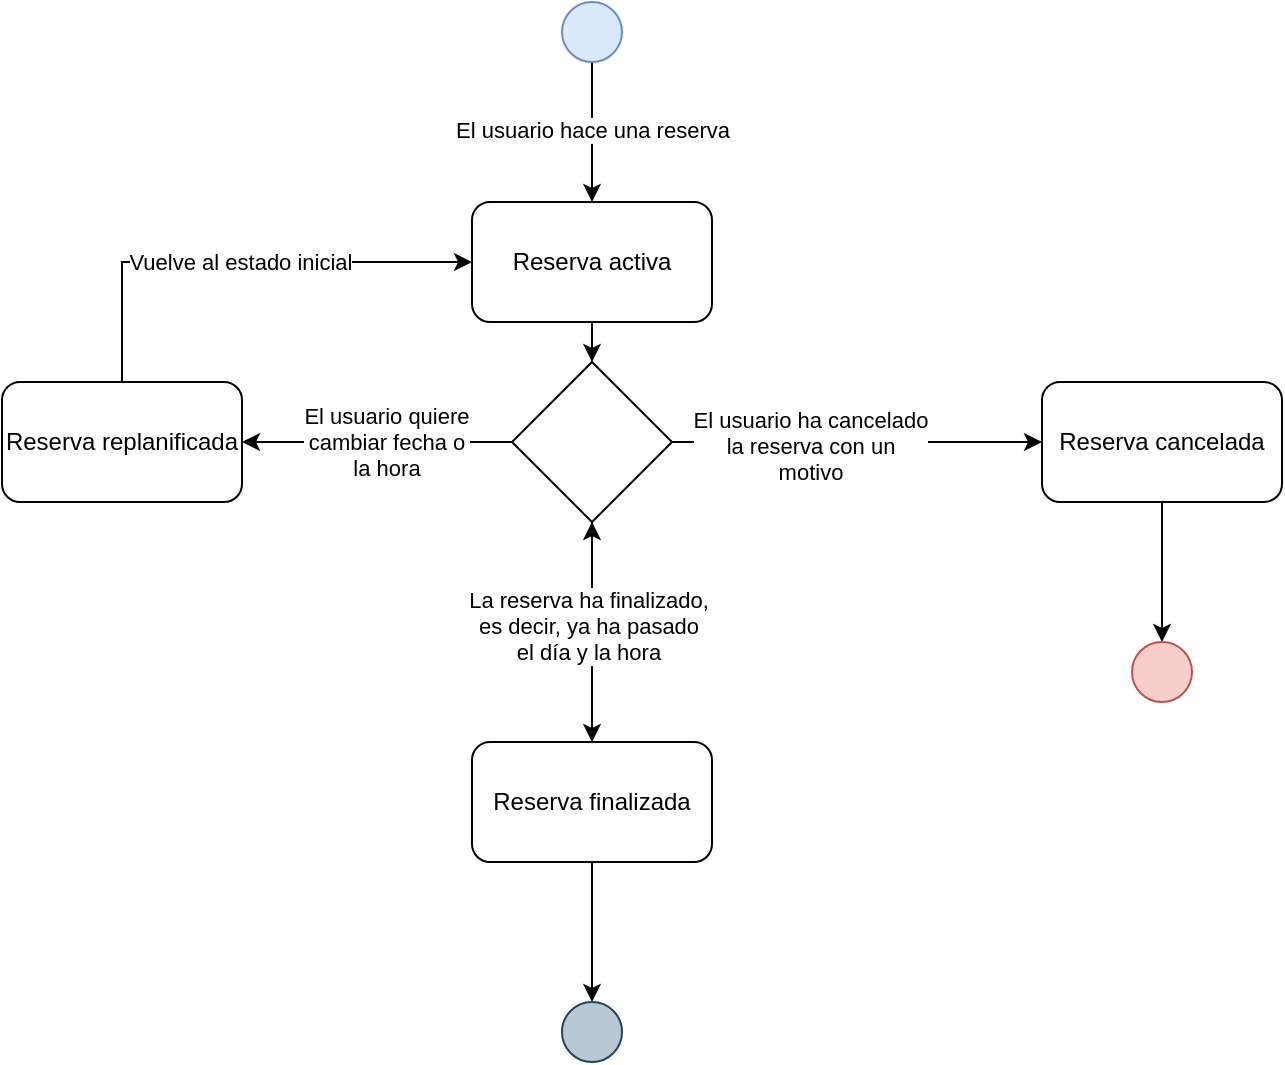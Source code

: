 <mxfile version="24.7.17">
  <diagram name="Pàgina-1" id="pOdnet1X-Fv4dwwYD2MK">
    <mxGraphModel dx="1114" dy="594" grid="1" gridSize="10" guides="1" tooltips="1" connect="1" arrows="1" fold="1" page="1" pageScale="1" pageWidth="827" pageHeight="1169" math="0" shadow="0">
      <root>
        <mxCell id="0" />
        <mxCell id="1" parent="0" />
        <mxCell id="LL7FzIEs-ukfW-oBzwPE-7" style="edgeStyle=orthogonalEdgeStyle;rounded=0;orthogonalLoop=1;jettySize=auto;html=1;exitX=0.5;exitY=1;exitDx=0;exitDy=0;" edge="1" parent="1" source="LL7FzIEs-ukfW-oBzwPE-1" target="LL7FzIEs-ukfW-oBzwPE-2">
          <mxGeometry relative="1" as="geometry" />
        </mxCell>
        <mxCell id="LL7FzIEs-ukfW-oBzwPE-8" value="&lt;div&gt;El usuario hace una reserva&lt;/div&gt;" style="edgeLabel;html=1;align=center;verticalAlign=middle;resizable=0;points=[];" vertex="1" connectable="0" parent="LL7FzIEs-ukfW-oBzwPE-7">
          <mxGeometry x="-0.029" relative="1" as="geometry">
            <mxPoint as="offset" />
          </mxGeometry>
        </mxCell>
        <mxCell id="LL7FzIEs-ukfW-oBzwPE-1" value="" style="ellipse;whiteSpace=wrap;html=1;aspect=fixed;fillColor=#dae8fc;strokeColor=#6c8ebf;" vertex="1" parent="1">
          <mxGeometry x="380" y="30" width="30" height="30" as="geometry" />
        </mxCell>
        <mxCell id="LL7FzIEs-ukfW-oBzwPE-10" style="edgeStyle=orthogonalEdgeStyle;rounded=0;orthogonalLoop=1;jettySize=auto;html=1;exitX=0.5;exitY=1;exitDx=0;exitDy=0;entryX=0.5;entryY=0;entryDx=0;entryDy=0;" edge="1" parent="1" source="LL7FzIEs-ukfW-oBzwPE-2" target="LL7FzIEs-ukfW-oBzwPE-9">
          <mxGeometry relative="1" as="geometry" />
        </mxCell>
        <mxCell id="LL7FzIEs-ukfW-oBzwPE-2" value="&lt;div&gt;Reserva activa&lt;/div&gt;" style="rounded=1;whiteSpace=wrap;html=1;" vertex="1" parent="1">
          <mxGeometry x="335" y="130" width="120" height="60" as="geometry" />
        </mxCell>
        <mxCell id="LL7FzIEs-ukfW-oBzwPE-24" style="edgeStyle=orthogonalEdgeStyle;rounded=0;orthogonalLoop=1;jettySize=auto;html=1;exitX=0.5;exitY=1;exitDx=0;exitDy=0;" edge="1" parent="1" source="LL7FzIEs-ukfW-oBzwPE-4" target="LL7FzIEs-ukfW-oBzwPE-23">
          <mxGeometry relative="1" as="geometry" />
        </mxCell>
        <mxCell id="LL7FzIEs-ukfW-oBzwPE-4" value="&lt;div&gt;Reserva cancelada&lt;/div&gt;" style="rounded=1;whiteSpace=wrap;html=1;" vertex="1" parent="1">
          <mxGeometry x="620" y="220" width="120" height="60" as="geometry" />
        </mxCell>
        <mxCell id="LL7FzIEs-ukfW-oBzwPE-17" value="" style="edgeStyle=orthogonalEdgeStyle;rounded=0;orthogonalLoop=1;jettySize=auto;html=1;" edge="1" parent="1" source="LL7FzIEs-ukfW-oBzwPE-5" target="LL7FzIEs-ukfW-oBzwPE-9">
          <mxGeometry relative="1" as="geometry" />
        </mxCell>
        <mxCell id="LL7FzIEs-ukfW-oBzwPE-22" style="edgeStyle=orthogonalEdgeStyle;rounded=0;orthogonalLoop=1;jettySize=auto;html=1;exitX=0.5;exitY=1;exitDx=0;exitDy=0;entryX=0.5;entryY=0;entryDx=0;entryDy=0;" edge="1" parent="1" source="LL7FzIEs-ukfW-oBzwPE-5" target="LL7FzIEs-ukfW-oBzwPE-21">
          <mxGeometry relative="1" as="geometry" />
        </mxCell>
        <mxCell id="LL7FzIEs-ukfW-oBzwPE-5" value="Reserva finalizada" style="rounded=1;whiteSpace=wrap;html=1;" vertex="1" parent="1">
          <mxGeometry x="335" y="400" width="120" height="60" as="geometry" />
        </mxCell>
        <mxCell id="LL7FzIEs-ukfW-oBzwPE-15" style="edgeStyle=orthogonalEdgeStyle;rounded=0;orthogonalLoop=1;jettySize=auto;html=1;exitX=0.5;exitY=0;exitDx=0;exitDy=0;entryX=0;entryY=0.5;entryDx=0;entryDy=0;" edge="1" parent="1" source="LL7FzIEs-ukfW-oBzwPE-6" target="LL7FzIEs-ukfW-oBzwPE-2">
          <mxGeometry relative="1" as="geometry" />
        </mxCell>
        <mxCell id="LL7FzIEs-ukfW-oBzwPE-16" value="Vuelve al estado inicial" style="edgeLabel;html=1;align=center;verticalAlign=middle;resizable=0;points=[];" vertex="1" connectable="0" parent="LL7FzIEs-ukfW-oBzwPE-15">
          <mxGeometry x="0.013" relative="1" as="geometry">
            <mxPoint as="offset" />
          </mxGeometry>
        </mxCell>
        <mxCell id="LL7FzIEs-ukfW-oBzwPE-6" value="&lt;div&gt;Reserva replanificada&lt;/div&gt;" style="rounded=1;whiteSpace=wrap;html=1;" vertex="1" parent="1">
          <mxGeometry x="100" y="220" width="120" height="60" as="geometry" />
        </mxCell>
        <mxCell id="LL7FzIEs-ukfW-oBzwPE-11" style="edgeStyle=orthogonalEdgeStyle;rounded=0;orthogonalLoop=1;jettySize=auto;html=1;exitX=0.5;exitY=1;exitDx=0;exitDy=0;" edge="1" parent="1" source="LL7FzIEs-ukfW-oBzwPE-9" target="LL7FzIEs-ukfW-oBzwPE-5">
          <mxGeometry relative="1" as="geometry" />
        </mxCell>
        <mxCell id="LL7FzIEs-ukfW-oBzwPE-18" value="&lt;div&gt;La reserva ha finalizado,&lt;/div&gt;&lt;div&gt;es decir, ya ha pasado&lt;/div&gt;&lt;div&gt;el día y la hora&lt;/div&gt;" style="edgeLabel;html=1;align=center;verticalAlign=middle;resizable=0;points=[];" vertex="1" connectable="0" parent="LL7FzIEs-ukfW-oBzwPE-11">
          <mxGeometry x="-0.057" y="-2" relative="1" as="geometry">
            <mxPoint as="offset" />
          </mxGeometry>
        </mxCell>
        <mxCell id="LL7FzIEs-ukfW-oBzwPE-12" value="" style="edgeStyle=orthogonalEdgeStyle;rounded=0;orthogonalLoop=1;jettySize=auto;html=1;" edge="1" parent="1" source="LL7FzIEs-ukfW-oBzwPE-9" target="LL7FzIEs-ukfW-oBzwPE-4">
          <mxGeometry relative="1" as="geometry" />
        </mxCell>
        <mxCell id="LL7FzIEs-ukfW-oBzwPE-19" value="&lt;div&gt;El usuario ha cancelado&lt;/div&gt;&lt;div&gt;la reserva con un &lt;br&gt;&lt;/div&gt;&lt;div&gt;motivo&lt;br&gt;&lt;/div&gt;" style="edgeLabel;html=1;align=center;verticalAlign=middle;resizable=0;points=[];" vertex="1" connectable="0" parent="LL7FzIEs-ukfW-oBzwPE-12">
          <mxGeometry x="-0.252" y="-2" relative="1" as="geometry">
            <mxPoint as="offset" />
          </mxGeometry>
        </mxCell>
        <mxCell id="LL7FzIEs-ukfW-oBzwPE-13" style="edgeStyle=orthogonalEdgeStyle;rounded=0;orthogonalLoop=1;jettySize=auto;html=1;exitX=0;exitY=0.5;exitDx=0;exitDy=0;entryX=1;entryY=0.5;entryDx=0;entryDy=0;" edge="1" parent="1" source="LL7FzIEs-ukfW-oBzwPE-9" target="LL7FzIEs-ukfW-oBzwPE-6">
          <mxGeometry relative="1" as="geometry" />
        </mxCell>
        <mxCell id="LL7FzIEs-ukfW-oBzwPE-14" value="&lt;div&gt;El usuario quiere&lt;/div&gt;&lt;div&gt;cambiar fecha o &lt;br&gt;&lt;/div&gt;&lt;div&gt;la hora&lt;br&gt;&lt;/div&gt;" style="edgeLabel;html=1;align=center;verticalAlign=middle;resizable=0;points=[];" vertex="1" connectable="0" parent="LL7FzIEs-ukfW-oBzwPE-13">
          <mxGeometry x="-0.059" relative="1" as="geometry">
            <mxPoint as="offset" />
          </mxGeometry>
        </mxCell>
        <mxCell id="LL7FzIEs-ukfW-oBzwPE-9" value="" style="rhombus;whiteSpace=wrap;html=1;" vertex="1" parent="1">
          <mxGeometry x="355" y="210" width="80" height="80" as="geometry" />
        </mxCell>
        <mxCell id="LL7FzIEs-ukfW-oBzwPE-21" value="" style="ellipse;whiteSpace=wrap;html=1;aspect=fixed;fillColor=#bac8d3;strokeColor=#23445d;" vertex="1" parent="1">
          <mxGeometry x="380" y="530" width="30" height="30" as="geometry" />
        </mxCell>
        <mxCell id="LL7FzIEs-ukfW-oBzwPE-23" value="" style="ellipse;whiteSpace=wrap;html=1;aspect=fixed;fillColor=#f8cecc;strokeColor=#b85450;" vertex="1" parent="1">
          <mxGeometry x="665" y="350" width="30" height="30" as="geometry" />
        </mxCell>
      </root>
    </mxGraphModel>
  </diagram>
</mxfile>
